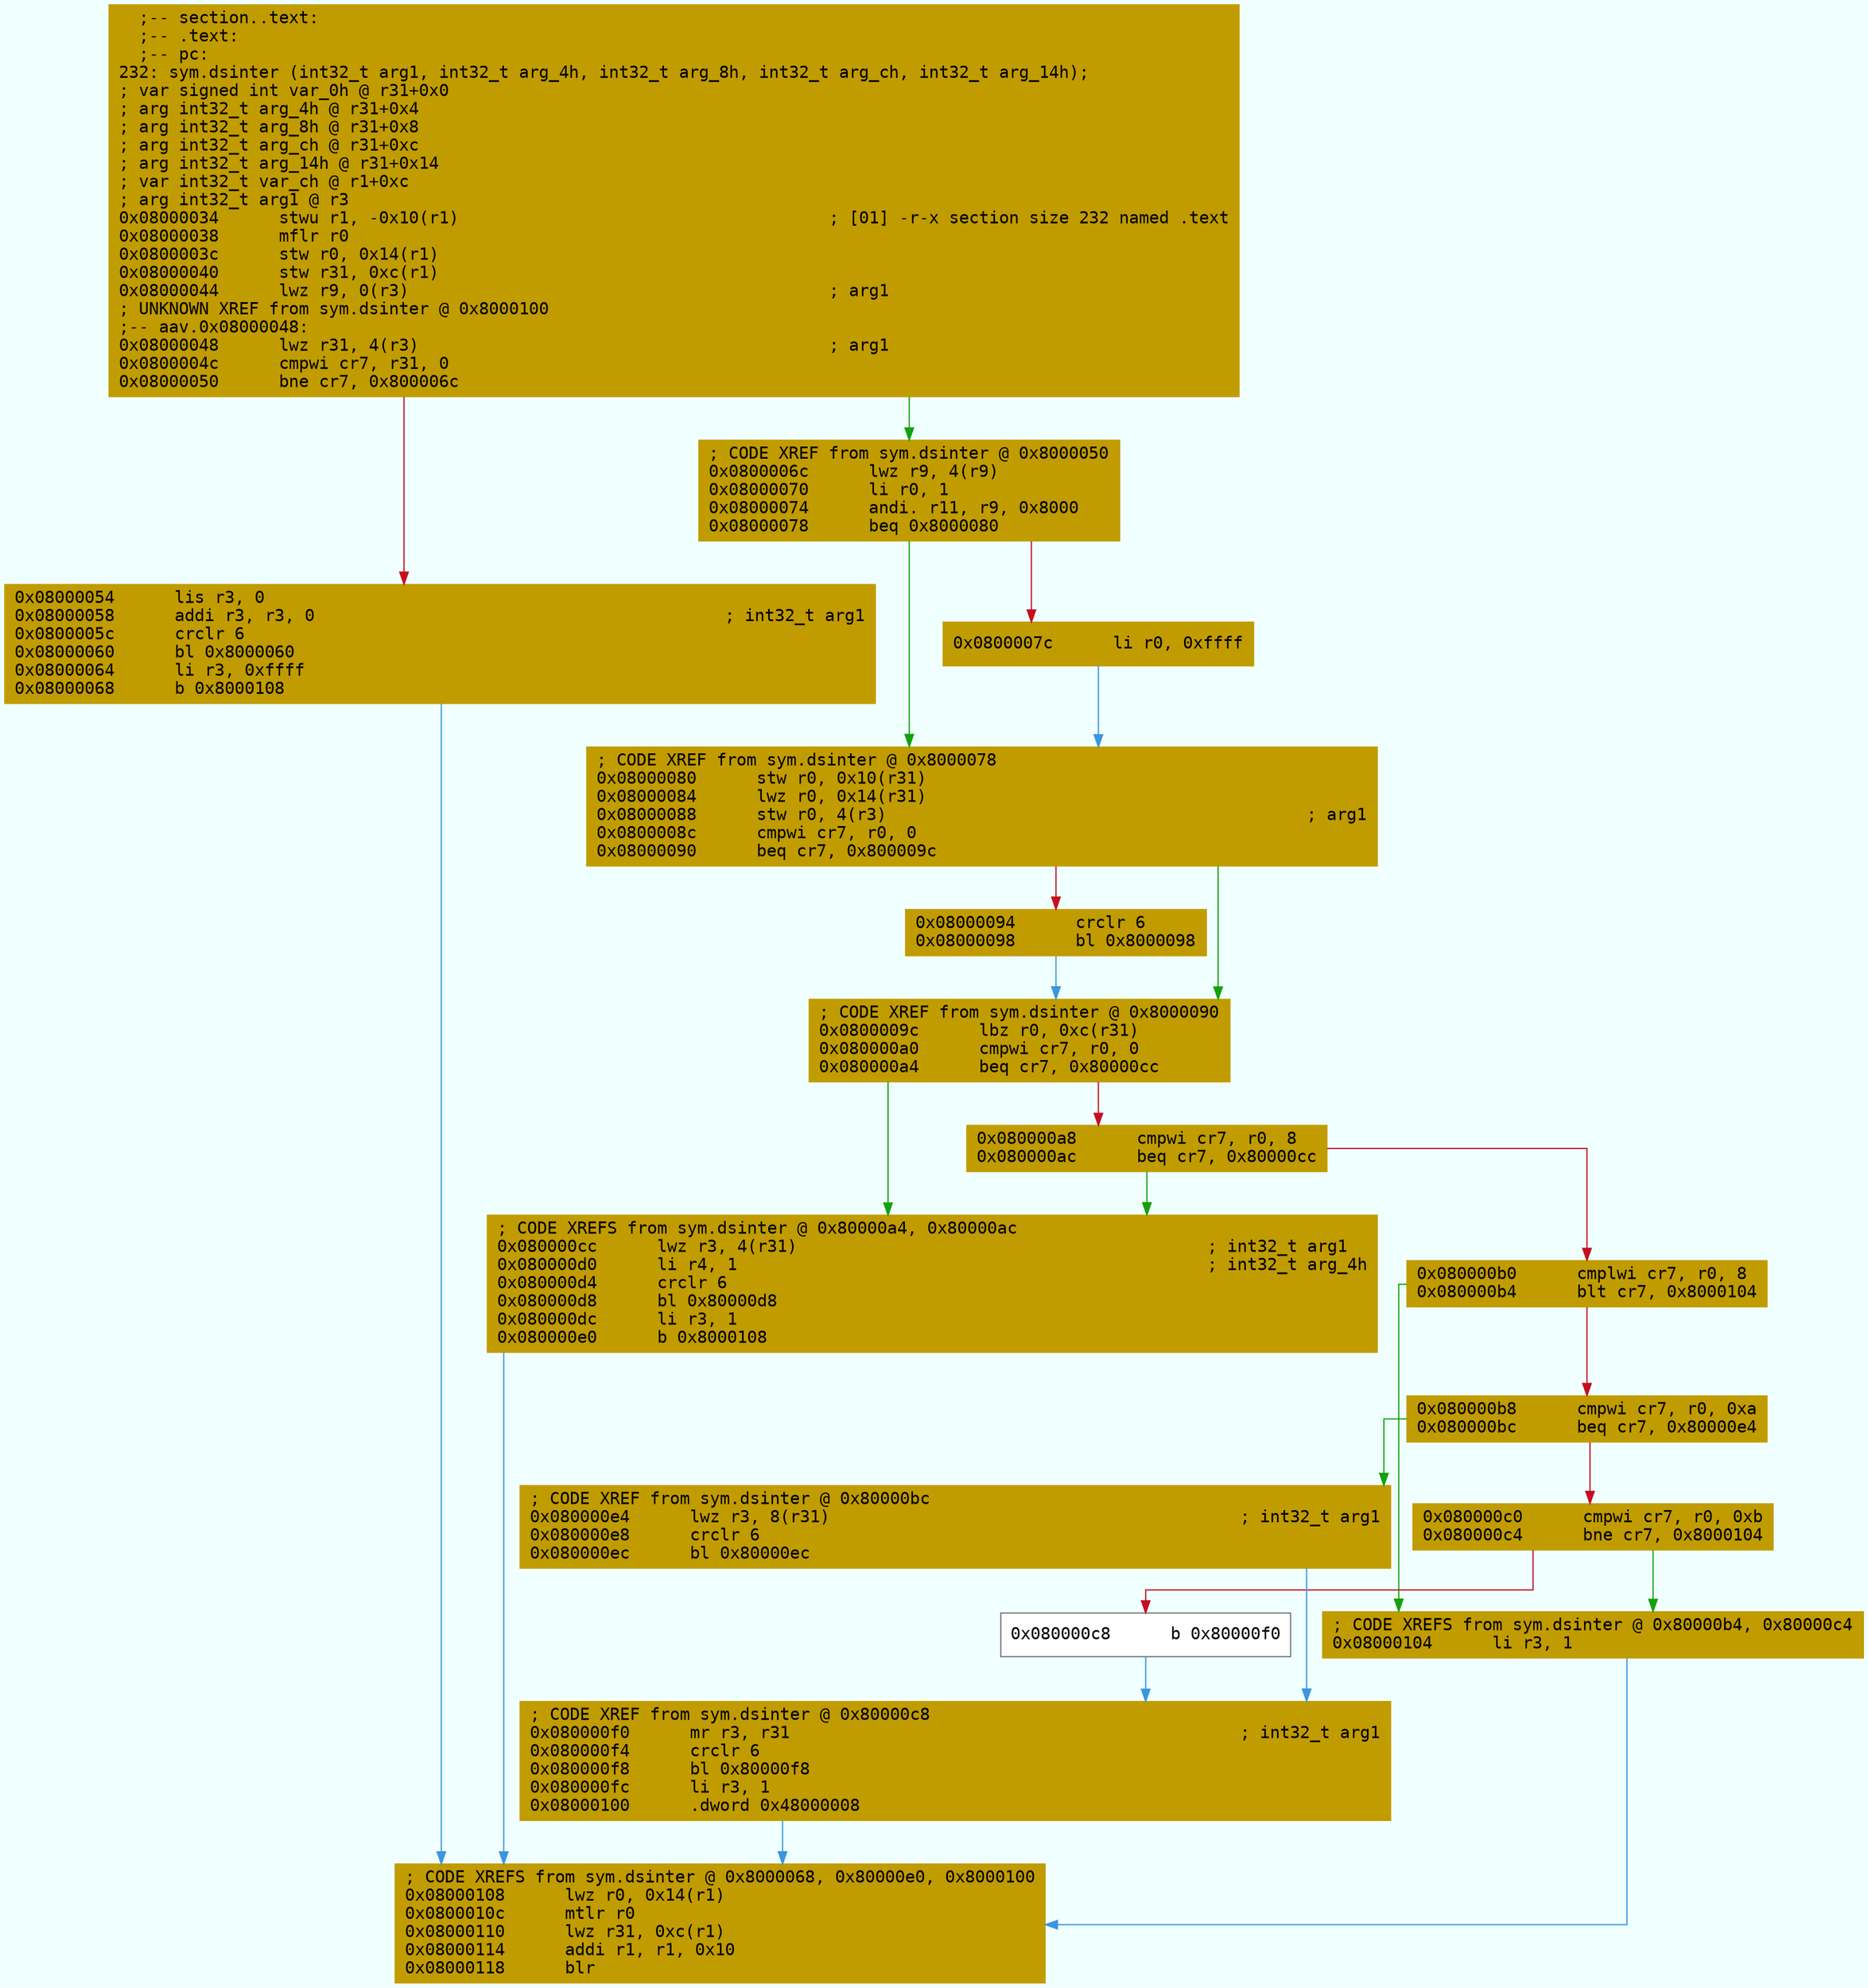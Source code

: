 digraph code {
	graph [bgcolor=azure fontsize=8 fontname="Courier" splines="ortho"];
	node [fillcolor=gray style=filled shape=box];
	edge [arrowhead="normal"];
	"0x08000034" [URL="sym.dsinter/0x08000034", fillcolor="#c19c00",color="#c19c00", fontname="Courier",label="  ;-- section..text:\l  ;-- .text:\l  ;-- pc:\l232: sym.dsinter (int32_t arg1, int32_t arg_4h, int32_t arg_8h, int32_t arg_ch, int32_t arg_14h);\l; var signed int var_0h @ r31+0x0\l; arg int32_t arg_4h @ r31+0x4\l; arg int32_t arg_8h @ r31+0x8\l; arg int32_t arg_ch @ r31+0xc\l; arg int32_t arg_14h @ r31+0x14\l; var int32_t var_ch @ r1+0xc\l; arg int32_t arg1 @ r3\l0x08000034      stwu r1, -0x10(r1)                                     ; [01] -r-x section size 232 named .text\l0x08000038      mflr r0\l0x0800003c      stw r0, 0x14(r1)\l0x08000040      stw r31, 0xc(r1)\l0x08000044      lwz r9, 0(r3)                                          ; arg1\l; UNKNOWN XREF from sym.dsinter @ 0x8000100\l;-- aav.0x08000048:\l0x08000048      lwz r31, 4(r3)                                         ; arg1\l0x0800004c      cmpwi cr7, r31, 0\l0x08000050      bne cr7, 0x800006c\l"]
	"0x08000054" [URL="sym.dsinter/0x08000054", fillcolor="#c19c00",color="#c19c00", fontname="Courier",label="0x08000054      lis r3, 0\l0x08000058      addi r3, r3, 0                                         ; int32_t arg1\l0x0800005c      crclr 6\l0x08000060      bl 0x8000060\l0x08000064      li r3, 0xffff\l0x08000068      b 0x8000108\l"]
	"0x0800006c" [URL="sym.dsinter/0x0800006c", fillcolor="#c19c00",color="#c19c00", fontname="Courier",label="; CODE XREF from sym.dsinter @ 0x8000050\l0x0800006c      lwz r9, 4(r9)\l0x08000070      li r0, 1\l0x08000074      andi. r11, r9, 0x8000\l0x08000078      beq 0x8000080\l"]
	"0x0800007c" [URL="sym.dsinter/0x0800007c", fillcolor="#c19c00",color="#c19c00", fontname="Courier",label="0x0800007c      li r0, 0xffff\l"]
	"0x08000080" [URL="sym.dsinter/0x08000080", fillcolor="#c19c00",color="#c19c00", fontname="Courier",label="; CODE XREF from sym.dsinter @ 0x8000078\l0x08000080      stw r0, 0x10(r31)\l0x08000084      lwz r0, 0x14(r31)\l0x08000088      stw r0, 4(r3)                                          ; arg1\l0x0800008c      cmpwi cr7, r0, 0\l0x08000090      beq cr7, 0x800009c\l"]
	"0x08000094" [URL="sym.dsinter/0x08000094", fillcolor="#c19c00",color="#c19c00", fontname="Courier",label="0x08000094      crclr 6\l0x08000098      bl 0x8000098\l"]
	"0x0800009c" [URL="sym.dsinter/0x0800009c", fillcolor="#c19c00",color="#c19c00", fontname="Courier",label="; CODE XREF from sym.dsinter @ 0x8000090\l0x0800009c      lbz r0, 0xc(r31)\l0x080000a0      cmpwi cr7, r0, 0\l0x080000a4      beq cr7, 0x80000cc\l"]
	"0x080000a8" [URL="sym.dsinter/0x080000a8", fillcolor="#c19c00",color="#c19c00", fontname="Courier",label="0x080000a8      cmpwi cr7, r0, 8\l0x080000ac      beq cr7, 0x80000cc\l"]
	"0x080000b0" [URL="sym.dsinter/0x080000b0", fillcolor="#c19c00",color="#c19c00", fontname="Courier",label="0x080000b0      cmplwi cr7, r0, 8\l0x080000b4      blt cr7, 0x8000104\l"]
	"0x080000b8" [URL="sym.dsinter/0x080000b8", fillcolor="#c19c00",color="#c19c00", fontname="Courier",label="0x080000b8      cmpwi cr7, r0, 0xa\l0x080000bc      beq cr7, 0x80000e4\l"]
	"0x080000c0" [URL="sym.dsinter/0x080000c0", fillcolor="#c19c00",color="#c19c00", fontname="Courier",label="0x080000c0      cmpwi cr7, r0, 0xb\l0x080000c4      bne cr7, 0x8000104\l"]
	"0x080000c8" [URL="sym.dsinter/0x080000c8", fillcolor="white",color="#767676", fontname="Courier",label="0x080000c8      b 0x80000f0\l"]
	"0x080000cc" [URL="sym.dsinter/0x080000cc", fillcolor="#c19c00",color="#c19c00", fontname="Courier",label="; CODE XREFS from sym.dsinter @ 0x80000a4, 0x80000ac\l0x080000cc      lwz r3, 4(r31)                                         ; int32_t arg1\l0x080000d0      li r4, 1                                               ; int32_t arg_4h\l0x080000d4      crclr 6\l0x080000d8      bl 0x80000d8\l0x080000dc      li r3, 1\l0x080000e0      b 0x8000108\l"]
	"0x080000e4" [URL="sym.dsinter/0x080000e4", fillcolor="#c19c00",color="#c19c00", fontname="Courier",label="; CODE XREF from sym.dsinter @ 0x80000bc\l0x080000e4      lwz r3, 8(r31)                                         ; int32_t arg1\l0x080000e8      crclr 6\l0x080000ec      bl 0x80000ec\l"]
	"0x080000f0" [URL="sym.dsinter/0x080000f0", fillcolor="#c19c00",color="#c19c00", fontname="Courier",label="; CODE XREF from sym.dsinter @ 0x80000c8\l0x080000f0      mr r3, r31                                             ; int32_t arg1\l0x080000f4      crclr 6\l0x080000f8      bl 0x80000f8\l0x080000fc      li r3, 1\l0x08000100      .dword 0x48000008\l"]
	"0x08000104" [URL="sym.dsinter/0x08000104", fillcolor="#c19c00",color="#c19c00", fontname="Courier",label="; CODE XREFS from sym.dsinter @ 0x80000b4, 0x80000c4\l0x08000104      li r3, 1\l"]
	"0x08000108" [URL="sym.dsinter/0x08000108", fillcolor="#c19c00",color="#c19c00", fontname="Courier",label="; CODE XREFS from sym.dsinter @ 0x8000068, 0x80000e0, 0x8000100\l0x08000108      lwz r0, 0x14(r1)\l0x0800010c      mtlr r0\l0x08000110      lwz r31, 0xc(r1)\l0x08000114      addi r1, r1, 0x10\l0x08000118      blr\l"]
        "0x08000034" -> "0x0800006c" [color="#13a10e"];
        "0x08000034" -> "0x08000054" [color="#c50f1f"];
        "0x08000054" -> "0x08000108" [color="#3a96dd"];
        "0x0800006c" -> "0x08000080" [color="#13a10e"];
        "0x0800006c" -> "0x0800007c" [color="#c50f1f"];
        "0x0800007c" -> "0x08000080" [color="#3a96dd"];
        "0x08000080" -> "0x0800009c" [color="#13a10e"];
        "0x08000080" -> "0x08000094" [color="#c50f1f"];
        "0x08000094" -> "0x0800009c" [color="#3a96dd"];
        "0x0800009c" -> "0x080000cc" [color="#13a10e"];
        "0x0800009c" -> "0x080000a8" [color="#c50f1f"];
        "0x080000a8" -> "0x080000cc" [color="#13a10e"];
        "0x080000a8" -> "0x080000b0" [color="#c50f1f"];
        "0x080000b0" -> "0x08000104" [color="#13a10e"];
        "0x080000b0" -> "0x080000b8" [color="#c50f1f"];
        "0x080000b8" -> "0x080000e4" [color="#13a10e"];
        "0x080000b8" -> "0x080000c0" [color="#c50f1f"];
        "0x080000c0" -> "0x08000104" [color="#13a10e"];
        "0x080000c0" -> "0x080000c8" [color="#c50f1f"];
        "0x080000c8" -> "0x080000f0" [color="#3a96dd"];
        "0x080000cc" -> "0x08000108" [color="#3a96dd"];
        "0x080000e4" -> "0x080000f0" [color="#3a96dd"];
        "0x080000f0" -> "0x08000108" [color="#3a96dd"];
        "0x08000104" -> "0x08000108" [color="#3a96dd"];
}
